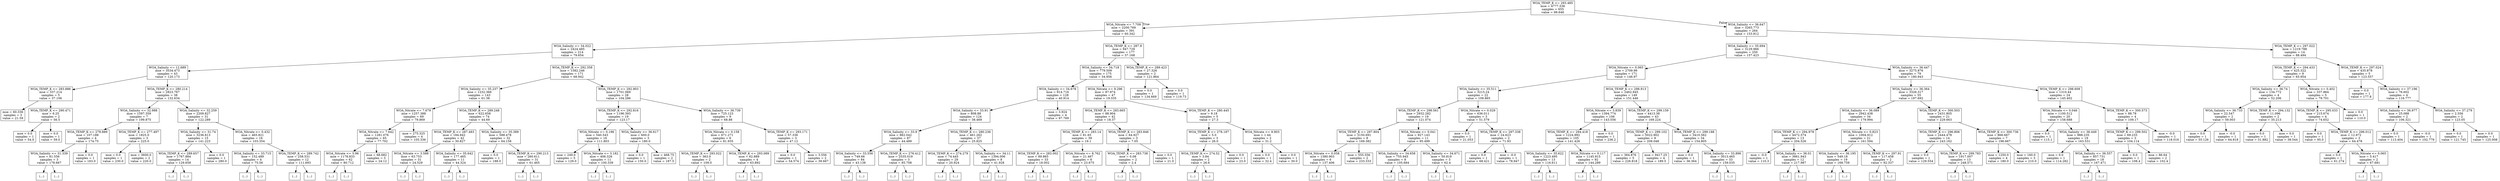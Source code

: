 digraph Tree {
node [shape=box] ;
0 [label="WOA_TEMP_K <= 293.485\nmse = 4777.536\nsamples = 655\nvalue = 99.646"] ;
1 [label="WOA_Nitrate <= 7.709\nmse = 2200.769\nsamples = 391\nvalue = 60.342"] ;
0 -> 1 [labeldistance=2.5, labelangle=45, headlabel="True"] ;
2 [label="WOA_Salinity <= 34.022\nmse = 2424.485\nsamples = 214\nvalue = 79.654"] ;
1 -> 2 ;
3 [label="WOA_Salinity <= 12.689\nmse = 3534.473\nsamples = 43\nvalue = 120.173"] ;
2 -> 3 ;
4 [label="WOA_TEMP_K <= 283.886\nmse = 337.214\nsamples = 5\nvalue = 37.106"] ;
3 -> 4 ;
5 [label="mse = 60.336\nsamples = 3\nvalue = 21.59"] ;
4 -> 5 ;
6 [label="WOA_TEMP_K <= 290.471\nmse = 6.25\nsamples = 2\nvalue = 56.5"] ;
4 -> 6 ;
7 [label="mse = 0.0\nsamples = 1\nvalue = 54.0"] ;
6 -> 7 ;
8 [label="mse = 0.0\nsamples = 1\nvalue = 59.0"] ;
6 -> 8 ;
9 [label="WOA_TEMP_K <= 280.214\nmse = 2823.767\nsamples = 38\nvalue = 132.634"] ;
3 -> 9 ;
10 [label="WOA_Salinity <= 32.988\nmse = 1597.359\nsamples = 7\nvalue = 199.875"] ;
9 -> 10 ;
11 [label="WOA_TEMP_K <= 278.889\nmse = 107.188\nsamples = 4\nvalue = 174.75"] ;
10 -> 11 ;
12 [label="WOA_Salinity <= 31.339\nmse = 81.556\nsamples = 3\nvalue = 178.667"] ;
11 -> 12 ;
13 [label="(...)"] ;
12 -> 13 ;
14 [label="(...)"] ;
12 -> 14 ;
15 [label="mse = 0.0\nsamples = 1\nvalue = 163.0"] ;
11 -> 15 ;
16 [label="WOA_TEMP_K <= 277.497\nmse = 1825.0\nsamples = 3\nvalue = 225.0"] ;
10 -> 16 ;
17 [label="mse = 0.0\nsamples = 1\nvalue = 230.0"] ;
16 -> 17 ;
18 [label="mse = 3600.0\nsamples = 2\nvalue = 220.0"] ;
16 -> 18 ;
19 [label="WOA_Salinity <= 32.259\nmse = 2209.827\nsamples = 31\nvalue = 122.289"] ;
9 -> 19 ;
20 [label="WOA_Salinity <= 31.74\nmse = 3236.813\nsamples = 15\nvalue = 141.223"] ;
19 -> 20 ;
21 [label="WOA_TEMP_K <= 289.657\nmse = 1767.884\nsamples = 14\nvalue = 129.658"] ;
20 -> 21 ;
22 [label="(...)"] ;
21 -> 22 ;
27 [label="(...)"] ;
21 -> 27 ;
48 [label="mse = 0.0\nsamples = 1\nvalue = 280.0"] ;
20 -> 48 ;
49 [label="WOA_Nitrate <= 0.432\nmse = 465.821\nsamples = 16\nvalue = 103.354"] ;
19 -> 49 ;
50 [label="WOA_Salinity <= 33.715\nmse = 152.489\nsamples = 4\nvalue = 75.56"] ;
49 -> 50 ;
51 [label="(...)"] ;
50 -> 51 ;
56 [label="(...)"] ;
50 -> 56 ;
57 [label="WOA_TEMP_K <= 289.742\nmse = 258.531\nsamples = 12\nvalue = 111.693"] ;
49 -> 57 ;
58 [label="(...)"] ;
57 -> 58 ;
71 [label="(...)"] ;
57 -> 71 ;
80 [label="WOA_TEMP_K <= 292.358\nmse = 1582.246\nsamples = 171\nvalue = 68.942"] ;
2 -> 80 ;
81 [label="WOA_Salinity <= 35.237\nmse = 1232.366\nsamples = 143\nvalue = 61.38"] ;
80 -> 81 ;
82 [label="WOA_Nitrate <= 7.679\nmse = 1257.388\nsamples = 69\nvalue = 79.869"] ;
81 -> 82 ;
83 [label="WOA_Nitrate <= 7.642\nmse = 1281.076\nsamples = 65\nvalue = 77.702"] ;
82 -> 83 ;
84 [label="WOA_Nitrate <= 5.96\nmse = 1178.833\nsamples = 62\nvalue = 80.712"] ;
83 -> 84 ;
85 [label="(...)"] ;
84 -> 85 ;
148 [label="(...)"] ;
84 -> 148 ;
183 [label="mse = 68.682\nsamples = 3\nvalue = 24.12"] ;
83 -> 183 ;
184 [label="mse = 275.325\nsamples = 4\nvalue = 105.336"] ;
82 -> 184 ;
185 [label="WOA_TEMP_K <= 289.248\nmse = 622.658\nsamples = 74\nvalue = 44.69"] ;
81 -> 185 ;
186 [label="WOA_TEMP_K <= 287.483\nmse = 184.942\nsamples = 42\nvalue = 30.827"] ;
185 -> 186 ;
187 [label="WOA_Nitrate <= 3.588\nmse = 63.753\nsamples = 31\nvalue = 24.529"] ;
186 -> 187 ;
188 [label="(...)"] ;
187 -> 188 ;
201 [label="(...)"] ;
187 -> 201 ;
210 [label="WOA_Salinity <= 35.642\nmse = 177.465\nsamples = 11\nvalue = 44.324"] ;
186 -> 210 ;
211 [label="(...)"] ;
210 -> 211 ;
216 [label="(...)"] ;
210 -> 216 ;
231 [label="WOA_Salinity <= 35.389\nmse = 588.478\nsamples = 32\nvalue = 64.158"] ;
185 -> 231 ;
232 [label="mse = 0.0\nsamples = 1\nvalue = 188.0"] ;
231 -> 232 ;
233 [label="WOA_TEMP_K <= 290.213\nmse = 260.611\nsamples = 31\nvalue = 61.465"] ;
231 -> 233 ;
234 [label="(...)"] ;
233 -> 234 ;
249 [label="(...)"] ;
233 -> 249 ;
280 [label="WOA_TEMP_K <= 292.903\nmse = 1701.069\nsamples = 28\nvalue = 104.286"] ;
80 -> 280 ;
281 [label="WOA_TEMP_K <= 292.816\nmse = 1196.393\nsamples = 19\nvalue = 123.17"] ;
280 -> 281 ;
282 [label="WOA_Nitrate <= 0.196\nmse = 540.543\nsamples = 16\nvalue = 111.803"] ;
281 -> 282 ;
283 [label="mse = 249.0\nsamples = 5\nvalue = 129.0"] ;
282 -> 283 ;
284 [label="WOA_Nitrate <= 3.182\nmse = 406.326\nsamples = 11\nvalue = 100.339"] ;
282 -> 284 ;
285 [label="(...)"] ;
284 -> 285 ;
298 [label="(...)"] ;
284 -> 298 ;
299 [label="WOA_Salinity <= 36.617\nmse = 600.0\nsamples = 3\nvalue = 180.0"] ;
281 -> 299 ;
300 [label="mse = 0.0\nsamples = 1\nvalue = 150.0"] ;
299 -> 300 ;
301 [label="mse = 468.75\nsamples = 2\nvalue = 187.5"] ;
299 -> 301 ;
302 [label="WOA_Salinity <= 36.739\nmse = 725.123\nsamples = 9\nvalue = 68.88"] ;
280 -> 302 ;
303 [label="WOA_Nitrate <= 0.158\nmse = 671.271\nsamples = 6\nvalue = 81.935"] ;
302 -> 303 ;
304 [label="WOA_TEMP_K <= 293.022\nmse = 363.0\nsamples = 2\nvalue = 109.0"] ;
303 -> 304 ;
305 [label="(...)"] ;
304 -> 305 ;
306 [label="(...)"] ;
304 -> 306 ;
307 [label="WOA_TEMP_K <= 293.089\nmse = 62.889\nsamples = 4\nvalue = 63.892"] ;
303 -> 307 ;
308 [label="(...)"] ;
307 -> 308 ;
309 [label="(...)"] ;
307 -> 309 ;
314 [label="WOA_TEMP_K <= 293.171\nmse = 57.336\nsamples = 3\nvalue = 47.12"] ;
302 -> 314 ;
315 [label="mse = 0.0\nsamples = 1\nvalue = 54.574"] ;
314 -> 315 ;
316 [label="mse = 3.556\nsamples = 2\nvalue = 39.667"] ;
314 -> 316 ;
317 [label="WOA_TEMP_K <= 287.9\nmse = 947.729\nsamples = 177\nvalue = 37.168"] ;
1 -> 317 ;
318 [label="WOA_Salinity <= 34.718\nmse = 779.509\nsamples = 175\nvalue = 34.956"] ;
317 -> 318 ;
319 [label="WOA_Salinity <= 34.678\nmse = 914.716\nsamples = 128\nvalue = 40.914"] ;
318 -> 319 ;
320 [label="WOA_Salinity <= 33.91\nmse = 808.88\nsamples = 124\nvalue = 38.469"] ;
319 -> 320 ;
321 [label="WOA_Salinity <= 33.9\nmse = 862.042\nsamples = 87\nvalue = 44.489"] ;
320 -> 321 ;
322 [label="WOA_Salinity <= 33.556\nmse = 749.66\nsamples = 84\nvalue = 43.138"] ;
321 -> 322 ;
323 [label="(...)"] ;
322 -> 323 ;
356 [label="(...)"] ;
322 -> 356 ;
429 [label="WOA_TEMP_K <= 276.412\nmse = 2535.019\nsamples = 3\nvalue = 85.708"] ;
321 -> 429 ;
430 [label="(...)"] ;
429 -> 430 ;
433 [label="(...)"] ;
429 -> 433 ;
434 [label="WOA_TEMP_K <= 280.236\nmse = 461.262\nsamples = 37\nvalue = 25.825"] ;
320 -> 434 ;
435 [label="WOA_TEMP_K <= 274.279\nmse = 74.445\nsamples = 29\nvalue = 20.924"] ;
434 -> 435 ;
436 [label="(...)"] ;
435 -> 436 ;
447 [label="(...)"] ;
435 -> 447 ;
488 [label="WOA_Salinity <= 34.11\nmse = 1394.006\nsamples = 8\nvalue = 41.928"] ;
434 -> 488 ;
489 [label="(...)"] ;
488 -> 489 ;
490 [label="(...)"] ;
488 -> 490 ;
501 [label="mse = 3.924\nsamples = 4\nvalue = 97.769"] ;
319 -> 501 ;
502 [label="WOA_Nitrate <= 9.296\nmse = 87.974\nsamples = 47\nvalue = 19.335"] ;
318 -> 502 ;
503 [label="WOA_TEMP_K <= 283.665\nmse = 88.904\nsamples = 42\nvalue = 18.37"] ;
502 -> 503 ;
504 [label="WOA_TEMP_K <= 283.14\nmse = 81.65\nsamples = 39\nvalue = 19.1"] ;
503 -> 504 ;
505 [label="WOA_TEMP_K <= 283.002\nmse = 89.865\nsamples = 33\nvalue = 18.002"] ;
504 -> 505 ;
506 [label="(...)"] ;
505 -> 506 ;
527 [label="(...)"] ;
505 -> 527 ;
528 [label="WOA_Nitrate <= 8.762\nmse = 21.467\nsamples = 6\nvalue = 23.675"] ;
504 -> 528 ;
529 [label="(...)"] ;
528 -> 529 ;
530 [label="(...)"] ;
528 -> 530 ;
531 [label="WOA_TEMP_K <= 283.846\nmse = 64.927\nsamples = 3\nvalue = 7.05"] ;
503 -> 531 ;
532 [label="WOA_TEMP_K <= 283.738\nmse = 0.08\nsamples = 2\nvalue = 2.4"] ;
531 -> 532 ;
533 [label="(...)"] ;
532 -> 533 ;
534 [label="(...)"] ;
532 -> 534 ;
535 [label="mse = 0.0\nsamples = 1\nvalue = 21.0"] ;
531 -> 535 ;
536 [label="WOA_TEMP_K <= 280.445\nmse = 9.18\nsamples = 5\nvalue = 27.3"] ;
502 -> 536 ;
537 [label="WOA_TEMP_K <= 278.187\nmse = 5.0\nsamples = 3\nvalue = 26.0"] ;
536 -> 537 ;
538 [label="WOA_TEMP_K <= 274.52\nmse = 3.84\nsamples = 2\nvalue = 26.6"] ;
537 -> 538 ;
539 [label="(...)"] ;
538 -> 539 ;
540 [label="(...)"] ;
538 -> 540 ;
541 [label="mse = 0.0\nsamples = 1\nvalue = 23.0"] ;
537 -> 541 ;
542 [label="WOA_Nitrate <= 9.903\nmse = 1.44\nsamples = 2\nvalue = 31.2"] ;
536 -> 542 ;
543 [label="mse = 0.0\nsamples = 1\nvalue = 32.4"] ;
542 -> 543 ;
544 [label="mse = 0.0\nsamples = 1\nvalue = 30.0"] ;
542 -> 544 ;
545 [label="WOA_TEMP_K <= 289.423\nmse = 27.326\nsamples = 2\nvalue = 121.864"] ;
317 -> 545 ;
546 [label="mse = 0.0\nsamples = 1\nvalue = 134.669"] ;
545 -> 546 ;
547 [label="mse = 0.0\nsamples = 1\nvalue = 119.73"] ;
545 -> 547 ;
548 [label="WOA_Salinity <= 36.647\nmse = 3265.773\nsamples = 264\nvalue = 153.812"] ;
0 -> 548 [labeldistance=2.5, labelangle=-45, headlabel="False"] ;
549 [label="WOA_Salinity <= 35.694\nmse = 3129.966\nsamples = 250\nvalue = 157.423"] ;
548 -> 549 ;
550 [label="WOA_Nitrate <= 0.065\nmse = 2709.99\nsamples = 171\nvalue = 146.97"] ;
549 -> 550 ;
551 [label="WOA_Salinity <= 35.511\nmse = 3215.24\nsamples = 22\nvalue = 109.865"] ;
550 -> 551 ;
552 [label="WOA_TEMP_K <= 298.561\nmse = 2932.282\nsamples = 19\nvalue = 121.074"] ;
551 -> 552 ;
553 [label="WOA_TEMP_K <= 297.804\nmse = 3150.691\nsamples = 8\nvalue = 169.382"] ;
552 -> 553 ;
554 [label="WOA_Nitrate <= 0.058\nmse = 1380.903\nsamples = 6\nvalue = 137.406"] ;
553 -> 554 ;
555 [label="(...)"] ;
554 -> 555 ;
562 [label="(...)"] ;
554 -> 562 ;
563 [label="mse = 555.556\nsamples = 2\nvalue = 233.333"] ;
553 -> 563 ;
564 [label="WOA_Nitrate <= 0.041\nmse = 927.143\nsamples = 11\nvalue = 95.499"] ;
552 -> 564 ;
565 [label="WOA_Salinity <= 34.658\nmse = 755.945\nsamples = 8\nvalue = 105.684"] ;
564 -> 565 ;
566 [label="(...)"] ;
565 -> 566 ;
571 [label="(...)"] ;
565 -> 571 ;
580 [label="WOA_Salinity <= 34.671\nmse = 50.819\nsamples = 3\nvalue = 62.4"] ;
564 -> 580 ;
581 [label="(...)"] ;
580 -> 581 ;
582 [label="(...)"] ;
580 -> 582 ;
585 [label="WOA_Nitrate <= 0.029\nmse = 636.011\nsamples = 3\nvalue = 51.579"] ;
551 -> 585 ;
586 [label="mse = 0.0\nsamples = 1\nvalue = 21.053"] ;
585 -> 586 ;
587 [label="WOA_TEMP_K <= 297.338\nmse = 24.623\nsamples = 2\nvalue = 71.93"] ;
585 -> 587 ;
588 [label="mse = 0.0\nsamples = 1\nvalue = 68.421"] ;
587 -> 588 ;
589 [label="mse = -0.0\nsamples = 1\nvalue = 78.947"] ;
587 -> 589 ;
590 [label="WOA_TEMP_K <= 298.913\nmse = 2462.945\nsamples = 149\nvalue = 151.446"] ;
550 -> 590 ;
591 [label="WOA_Nitrate <= 3.839\nmse = 1394.774\nsamples = 106\nvalue = 143.556"] ;
590 -> 591 ;
592 [label="WOA_TEMP_K <= 294.418\nmse = 1224.992\nsamples = 105\nvalue = 141.426"] ;
591 -> 592 ;
593 [label="WOA_Salinity <= 35.622\nmse = 1223.495\nsamples = 13\nvalue = 116.611"] ;
592 -> 593 ;
594 [label="(...)"] ;
593 -> 594 ;
611 [label="(...)"] ;
593 -> 611 ;
612 [label="WOA_Nitrate <= 0.117\nmse = 1145.915\nsamples = 92\nvalue = 144.289"] ;
592 -> 612 ;
613 [label="(...)"] ;
612 -> 613 ;
628 [label="(...)"] ;
612 -> 628 ;
741 [label="mse = 0.0\nsamples = 1\nvalue = 236.2"] ;
591 -> 741 ;
742 [label="WOA_TEMP_K <= 299.159\nmse = 4413.38\nsamples = 43\nvalue = 169.224"] ;
590 -> 742 ;
743 [label="WOA_TEMP_K <= 299.102\nmse = 5022.902\nsamples = 9\nvalue = 209.048"] ;
742 -> 743 ;
744 [label="mse = 364.876\nsamples = 5\nvalue = 226.818"] ;
743 -> 744 ;
745 [label="mse = 9417.25\nsamples = 4\nvalue = 189.5"] ;
743 -> 745 ;
746 [label="WOA_TEMP_K <= 299.188\nmse = 3410.562\nsamples = 34\nvalue = 154.805"] ;
742 -> 746 ;
747 [label="mse = 0.0\nsamples = 1\nvalue = 36.364"] ;
746 -> 747 ;
748 [label="WOA_Salinity <= 33.896\nmse = 3013.465\nsamples = 33\nvalue = 159.035"] ;
746 -> 748 ;
749 [label="(...)"] ;
748 -> 749 ;
758 [label="(...)"] ;
748 -> 758 ;
809 [label="WOA_Salinity <= 36.447\nmse = 3275.876\nsamples = 79\nvalue = 180.943"] ;
549 -> 809 ;
810 [label="WOA_Salinity <= 36.364\nmse = 3326.317\nsamples = 55\nvalue = 197.692"] ;
809 -> 810 ;
811 [label="WOA_Salinity <= 36.089\nmse = 2942.438\nsamples = 34\nvalue = 179.994"] ;
810 -> 811 ;
812 [label="WOA_TEMP_K <= 294.978\nmse = 4472.574\nsamples = 13\nvalue = 204.526"] ;
811 -> 812 ;
813 [label="mse = -0.0\nsamples = 1\nvalue = 110.3"] ;
812 -> 813 ;
814 [label="WOA_Salinity <= 36.01\nmse = 3661.943\nsamples = 12\nvalue = 217.987"] ;
812 -> 814 ;
815 [label="(...)"] ;
814 -> 815 ;
832 [label="(...)"] ;
814 -> 832 ;
835 [label="WOA_Nitrate <= 0.823\nmse = 1004.912\nsamples = 21\nvalue = 161.594"] ;
811 -> 835 ;
836 [label="WOA_Salinity <= 36.195\nmse = 549.18\nsamples = 19\nvalue = 168.759"] ;
835 -> 836 ;
837 [label="(...)"] ;
836 -> 837 ;
842 [label="(...)"] ;
836 -> 842 ;
853 [label="WOA_TEMP_K <= 297.91\nmse = 117.458\nsamples = 2\nvalue = 92.337"] ;
835 -> 853 ;
854 [label="(...)"] ;
853 -> 854 ;
855 [label="(...)"] ;
853 -> 855 ;
856 [label="WOA_TEMP_K <= 300.503\nmse = 2431.805\nsamples = 21\nvalue = 229.663"] ;
810 -> 856 ;
857 [label="WOA_TEMP_K <= 296.806\nmse = 2444.478\nsamples = 14\nvalue = 243.162"] ;
856 -> 857 ;
858 [label="mse = 0.0\nsamples = 1\nvalue = 129.554"] ;
857 -> 858 ;
859 [label="WOA_TEMP_K <= 299.783\nmse = 1917.007\nsamples = 13\nvalue = 248.571"] ;
857 -> 859 ;
860 [label="(...)"] ;
859 -> 860 ;
865 [label="(...)"] ;
859 -> 865 ;
870 [label="WOA_TEMP_K <= 300.736\nmse = 866.667\nsamples = 7\nvalue = 196.667"] ;
856 -> 870 ;
871 [label="mse = 1250.0\nsamples = 4\nvalue = 180.0"] ;
870 -> 871 ;
872 [label="mse = 160.0\nsamples = 3\nvalue = 210.0"] ;
870 -> 872 ;
873 [label="WOA_TEMP_K <= 298.609\nmse = 1310.44\nsamples = 24\nvalue = 145.402"] ;
809 -> 873 ;
874 [label="WOA_Nitrate <= 0.046\nmse = 1100.512\nsamples = 20\nvalue = 158.688"] ;
873 -> 874 ;
875 [label="mse = 0.0\nsamples = 1\nvalue = 115.1"] ;
874 -> 875 ;
876 [label="WOA_Salinity <= 36.449\nmse = 988.235\nsamples = 19\nvalue = 163.531"] ;
874 -> 876 ;
877 [label="mse = 0.0\nsamples = 1\nvalue = 114.282"] ;
876 -> 877 ;
878 [label="WOA_Salinity <= 36.557\nmse = 857.731\nsamples = 18\nvalue = 167.471"] ;
876 -> 878 ;
879 [label="(...)"] ;
878 -> 879 ;
892 [label="(...)"] ;
878 -> 892 ;
901 [label="WOA_TEMP_K <= 300.573\nmse = 88.78\nsamples = 4\nvalue = 109.17"] ;
873 -> 901 ;
902 [label="WOA_TEMP_K <= 299.502\nmse = 69.233\nsamples = 3\nvalue = 104.114"] ;
901 -> 902 ;
903 [label="mse = 0.0\nsamples = 1\nvalue = 108.4"] ;
902 -> 903 ;
904 [label="mse = 86.64\nsamples = 2\nvalue = 102.4"] ;
902 -> 904 ;
905 [label="mse = -0.0\nsamples = 1\nvalue = 118.016"] ;
901 -> 905 ;
906 [label="WOA_TEMP_K <= 297.022\nmse = 1219.788\nsamples = 14\nvalue = 88.494"] ;
548 -> 906 ;
907 [label="WOA_TEMP_K <= 294.433\nmse = 425.322\nsamples = 9\nvalue = 65.954"] ;
906 -> 907 ;
908 [label="WOA_Salinity <= 36.74\nmse = 134.772\nsamples = 4\nvalue = 52.206"] ;
907 -> 908 ;
909 [label="WOA_Salinity <= 36.733\nmse = 22.547\nsamples = 2\nvalue = 59.003"] ;
908 -> 909 ;
910 [label="mse = 0.0\nsamples = 1\nvalue = 55.126"] ;
909 -> 910 ;
911 [label="mse = -0.0\nsamples = 1\nvalue = 64.818"] ;
909 -> 911 ;
912 [label="WOA_TEMP_K <= 294.132\nmse = 11.096\nsamples = 2\nvalue = 35.213"] ;
908 -> 912 ;
913 [label="mse = 0.0\nsamples = 1\nvalue = 31.882"] ;
912 -> 913 ;
914 [label="mse = 0.0\nsamples = 1\nvalue = 38.544"] ;
912 -> 914 ;
915 [label="WOA_Nitrate <= 0.402\nmse = 337.864\nsamples = 5\nvalue = 79.701"] ;
907 -> 915 ;
916 [label="WOA_TEMP_K <= 295.033\nmse = 215.674\nsamples = 4\nvalue = 74.652"] ;
915 -> 916 ;
917 [label="mse = 0.0\nsamples = 1\nvalue = 95.0"] ;
916 -> 917 ;
918 [label="WOA_TEMP_K <= 296.012\nmse = 12.972\nsamples = 3\nvalue = 64.478"] ;
916 -> 918 ;
919 [label="mse = 0.0\nsamples = 1\nvalue = 61.274"] ;
918 -> 919 ;
920 [label="WOA_Nitrate <= 0.065\nmse = 5.417\nsamples = 2\nvalue = 67.681"] ;
918 -> 920 ;
921 [label="(...)"] ;
920 -> 921 ;
922 [label="(...)"] ;
920 -> 922 ;
923 [label="mse = 0.0\nsamples = 1\nvalue = 110.0"] ;
915 -> 923 ;
924 [label="WOA_TEMP_K <= 297.024\nmse = 435.878\nsamples = 5\nvalue = 123.557"] ;
906 -> 924 ;
925 [label="mse = 0.0\nsamples = 1\nvalue = 177.8"] ;
924 -> 925 ;
926 [label="WOA_Salinity <= 37.196\nmse = 76.602\nsamples = 4\nvalue = 116.777"] ;
924 -> 926 ;
927 [label="WOA_Salinity <= 36.977\nmse = 25.088\nsamples = 2\nvalue = 106.321"] ;
926 -> 927 ;
928 [label="mse = 0.0\nsamples = 1\nvalue = 113.404"] ;
927 -> 928 ;
929 [label="mse = -0.0\nsamples = 1\nvalue = 102.779"] ;
927 -> 929 ;
930 [label="WOA_Salinity <= 37.279\nmse = 2.556\nsamples = 2\nvalue = 123.05"] ;
926 -> 930 ;
931 [label="mse = 0.0\nsamples = 1\nvalue = 121.745"] ;
930 -> 931 ;
932 [label="mse = 0.0\nsamples = 1\nvalue = 125.008"] ;
930 -> 932 ;
}